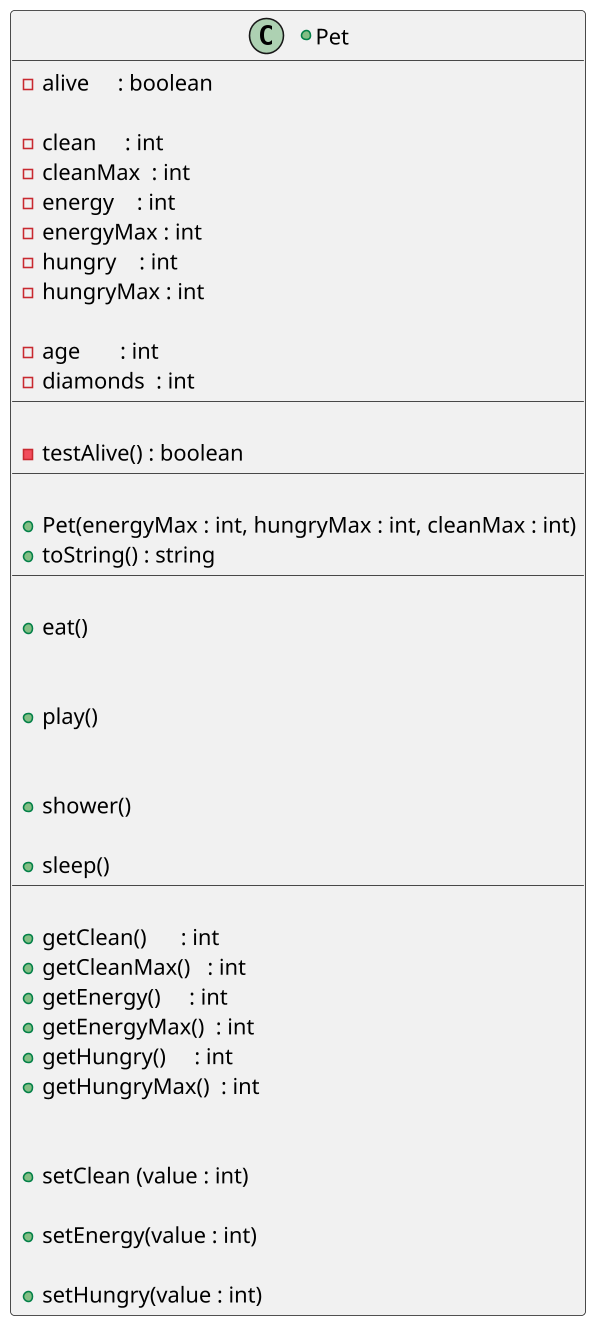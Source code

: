 '--
@startuml

skinparam defaultFontName Hasklig
skinparam dpi 150

'==

+class Pet {
    ' se o pet está vivo
    - alive     : boolean

    - clean     : int
    - cleanMax  : int
    - energy    : int
    - energyMax : int
    - hungry    : int
    - hungryMax : int
    
    - age       : int
    - diamonds  : int
    __

    ' verifique se o pet está vivo
    ' se estiver morto emita uma mensagem de erro
    ' retorne true ou false de acordo com o estado do pet
    - testAlive() : boolean
    __

    ' inicialize todos os atributos
    ' inicialize os atributos Max de acordo com os parâmetros
    '   do construtor
    ' hungry, energy e clean iniciam com os valores máximo
    ' idade e diamantes iniciam com 0
    ' alive deve ser true
    + Pet(energyMax : int, hungryMax : int, cleanMax : int)
    + toString() : string
    __
    
    ' invoque o método testAlive para verificar se o pet esta vivo
    ' altere os atributos do pet de acordo com as regras de comer
    ' utilizando os métodos get e set
    + eat()
    
    
    ' invoque o método testAlive para verificar se o pet esta vivo
    ' altere os atributos do pet de acordo com as regras de jogar
    ' utilizando os métodos get e set
    + play()
    
    
    ' invoque o método testAlive para verificar se o pet esta vivo
    ' altere os atributos do pet de acordo com as regras de comer
    ' utilizando os métodos get e set
    + shower()
    
    ' invoque o método testAlive para verificar se o pet esta vivo
    ' altere os atributos do pet de acordo com as regras de comer
    ' utilizando os métodos get e set
    + sleep()
    __

    + getClean()      : int
    + getCleanMax()   : int
    + getEnergy()     : int
    + getEnergyMax()  : int
    + getHungry()     : int
    + getHungryMax()  : int
    
    ' atribui o valor do parâmetro ao atributo clean
    ' se o valor for menor que 0 o pet morre de sujo
    ' garanta que os valores ficarão no interalo 0 - max

    + setClean (value : int)
    
    ' atribui o valor de energia
    ' se o valor ficar abaixo de 0, o pet morre de fraqueza
    ' garanta que os valores ficarão no interalo 0 - max
    + setEnergy(value : int)
    
    ' atribui o valor da hungry
    ' se o valor for menor ou igual a 0 o pet morre de fome
    ' garanta que os valores ficarão no interalo 0 - max
    + setHungry(value : int)
}

'--
@enduml
